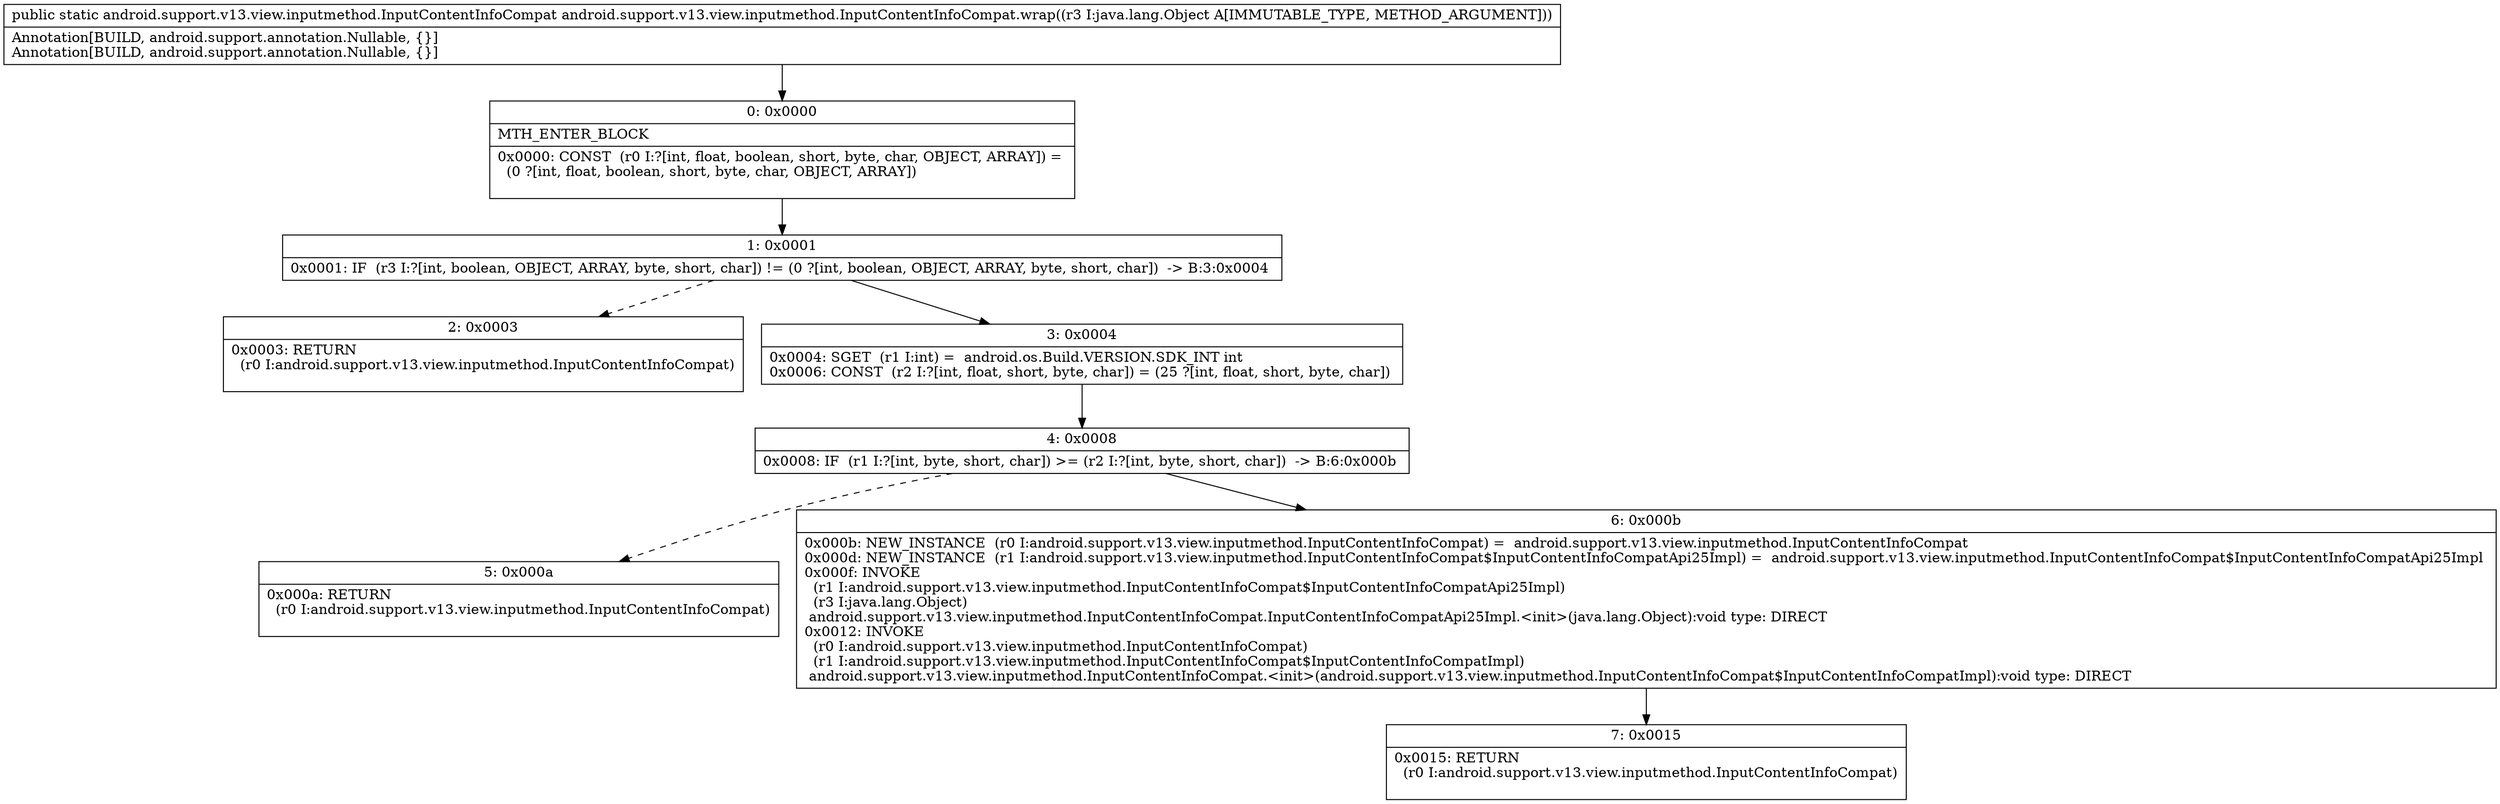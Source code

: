 digraph "CFG forandroid.support.v13.view.inputmethod.InputContentInfoCompat.wrap(Ljava\/lang\/Object;)Landroid\/support\/v13\/view\/inputmethod\/InputContentInfoCompat;" {
Node_0 [shape=record,label="{0\:\ 0x0000|MTH_ENTER_BLOCK\l|0x0000: CONST  (r0 I:?[int, float, boolean, short, byte, char, OBJECT, ARRAY]) = \l  (0 ?[int, float, boolean, short, byte, char, OBJECT, ARRAY])\l \l}"];
Node_1 [shape=record,label="{1\:\ 0x0001|0x0001: IF  (r3 I:?[int, boolean, OBJECT, ARRAY, byte, short, char]) != (0 ?[int, boolean, OBJECT, ARRAY, byte, short, char])  \-\> B:3:0x0004 \l}"];
Node_2 [shape=record,label="{2\:\ 0x0003|0x0003: RETURN  \l  (r0 I:android.support.v13.view.inputmethod.InputContentInfoCompat)\l \l}"];
Node_3 [shape=record,label="{3\:\ 0x0004|0x0004: SGET  (r1 I:int) =  android.os.Build.VERSION.SDK_INT int \l0x0006: CONST  (r2 I:?[int, float, short, byte, char]) = (25 ?[int, float, short, byte, char]) \l}"];
Node_4 [shape=record,label="{4\:\ 0x0008|0x0008: IF  (r1 I:?[int, byte, short, char]) \>= (r2 I:?[int, byte, short, char])  \-\> B:6:0x000b \l}"];
Node_5 [shape=record,label="{5\:\ 0x000a|0x000a: RETURN  \l  (r0 I:android.support.v13.view.inputmethod.InputContentInfoCompat)\l \l}"];
Node_6 [shape=record,label="{6\:\ 0x000b|0x000b: NEW_INSTANCE  (r0 I:android.support.v13.view.inputmethod.InputContentInfoCompat) =  android.support.v13.view.inputmethod.InputContentInfoCompat \l0x000d: NEW_INSTANCE  (r1 I:android.support.v13.view.inputmethod.InputContentInfoCompat$InputContentInfoCompatApi25Impl) =  android.support.v13.view.inputmethod.InputContentInfoCompat$InputContentInfoCompatApi25Impl \l0x000f: INVOKE  \l  (r1 I:android.support.v13.view.inputmethod.InputContentInfoCompat$InputContentInfoCompatApi25Impl)\l  (r3 I:java.lang.Object)\l android.support.v13.view.inputmethod.InputContentInfoCompat.InputContentInfoCompatApi25Impl.\<init\>(java.lang.Object):void type: DIRECT \l0x0012: INVOKE  \l  (r0 I:android.support.v13.view.inputmethod.InputContentInfoCompat)\l  (r1 I:android.support.v13.view.inputmethod.InputContentInfoCompat$InputContentInfoCompatImpl)\l android.support.v13.view.inputmethod.InputContentInfoCompat.\<init\>(android.support.v13.view.inputmethod.InputContentInfoCompat$InputContentInfoCompatImpl):void type: DIRECT \l}"];
Node_7 [shape=record,label="{7\:\ 0x0015|0x0015: RETURN  \l  (r0 I:android.support.v13.view.inputmethod.InputContentInfoCompat)\l \l}"];
MethodNode[shape=record,label="{public static android.support.v13.view.inputmethod.InputContentInfoCompat android.support.v13.view.inputmethod.InputContentInfoCompat.wrap((r3 I:java.lang.Object A[IMMUTABLE_TYPE, METHOD_ARGUMENT]))  | Annotation[BUILD, android.support.annotation.Nullable, \{\}]\lAnnotation[BUILD, android.support.annotation.Nullable, \{\}]\l}"];
MethodNode -> Node_0;
Node_0 -> Node_1;
Node_1 -> Node_2[style=dashed];
Node_1 -> Node_3;
Node_3 -> Node_4;
Node_4 -> Node_5[style=dashed];
Node_4 -> Node_6;
Node_6 -> Node_7;
}

